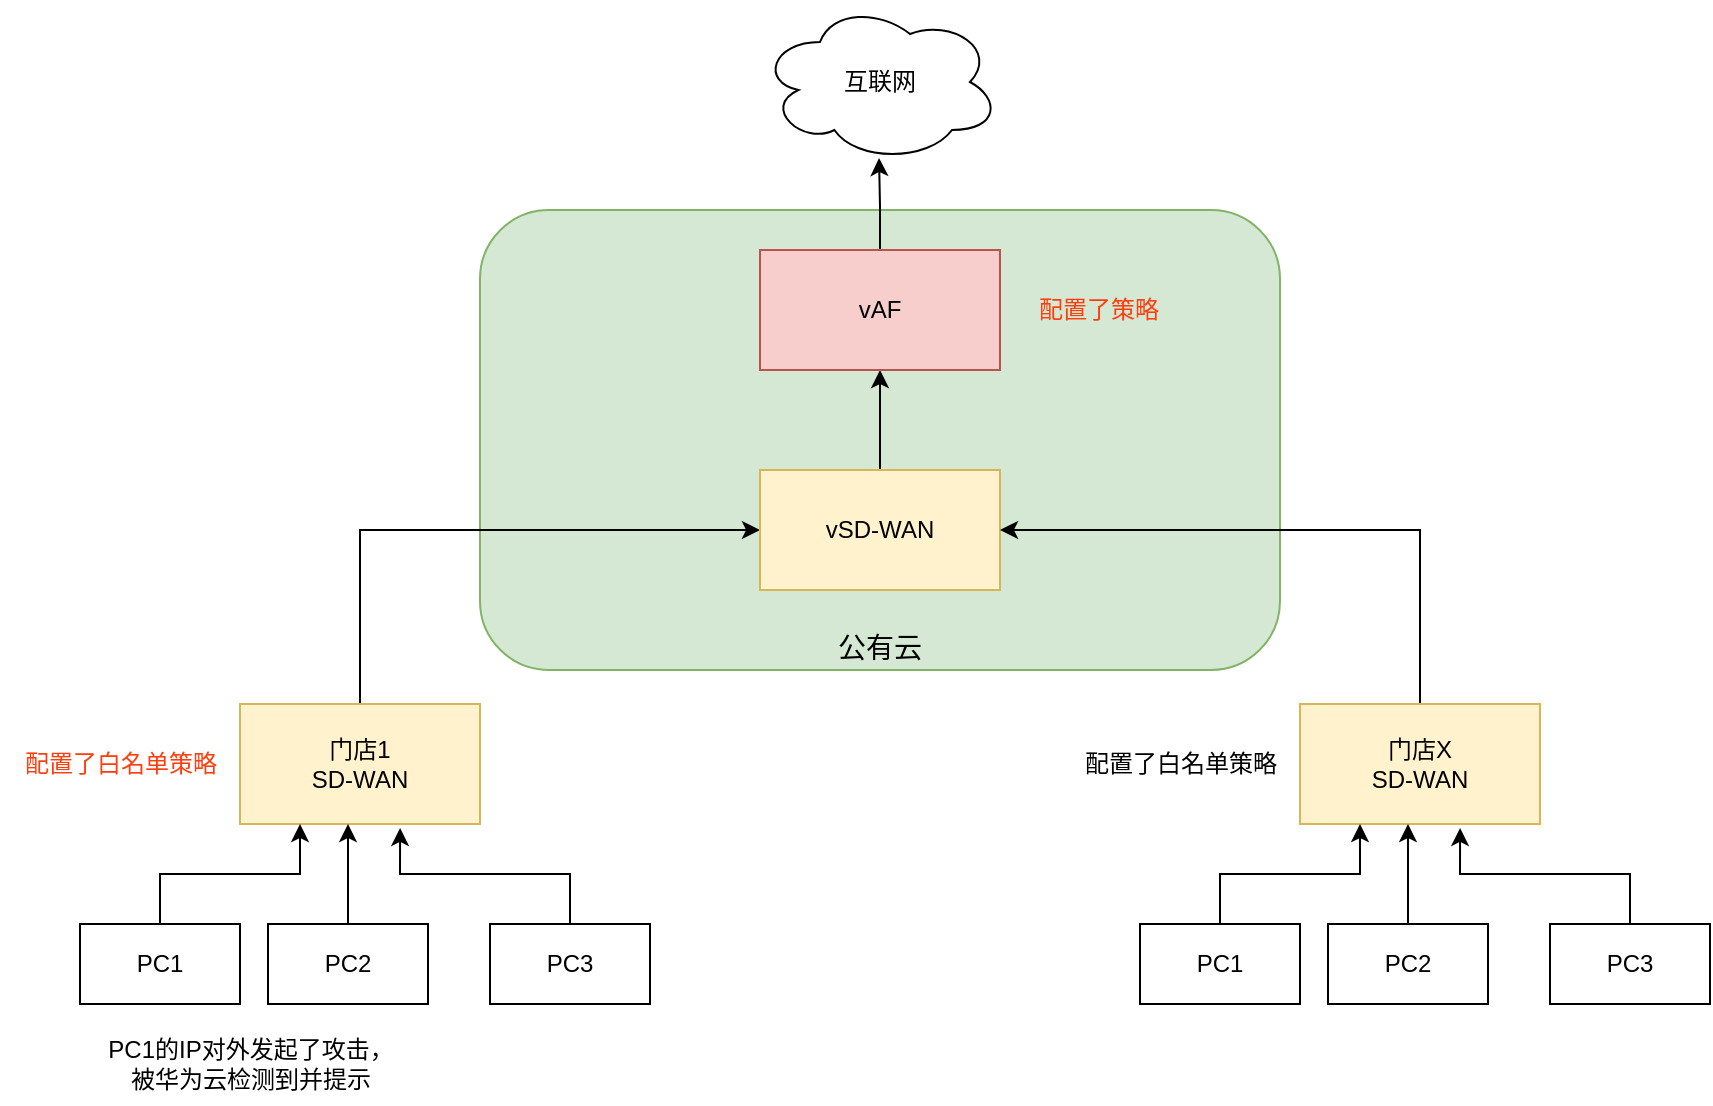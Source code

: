 <mxfile version="21.7.5" type="github">
  <diagram name="第 1 页" id="dxcAa4W-SWLmKXKb0Hz-">
    <mxGraphModel dx="1781" dy="1717" grid="1" gridSize="10" guides="1" tooltips="1" connect="1" arrows="1" fold="1" page="1" pageScale="1" pageWidth="827" pageHeight="1169" math="0" shadow="0">
      <root>
        <mxCell id="0" />
        <mxCell id="1" parent="0" />
        <mxCell id="29SdABc7wkxVLyjIRv6X-17" value="&lt;font style=&quot;font-size: 14px;&quot;&gt;公有云&lt;/font&gt;" style="rounded=1;whiteSpace=wrap;html=1;verticalAlign=bottom;fillColor=#d5e8d4;strokeColor=#82b366;" vertex="1" parent="1">
          <mxGeometry x="-570" y="-1036" width="400" height="230" as="geometry" />
        </mxCell>
        <mxCell id="29SdABc7wkxVLyjIRv6X-15" style="edgeStyle=orthogonalEdgeStyle;rounded=0;orthogonalLoop=1;jettySize=auto;html=1;exitX=0.5;exitY=0;exitDx=0;exitDy=0;entryX=0;entryY=0.5;entryDx=0;entryDy=0;" edge="1" parent="1" source="29SdABc7wkxVLyjIRv6X-1" target="29SdABc7wkxVLyjIRv6X-13">
          <mxGeometry relative="1" as="geometry" />
        </mxCell>
        <mxCell id="29SdABc7wkxVLyjIRv6X-1" value="门店1&lt;br&gt;SD-WAN" style="rounded=0;whiteSpace=wrap;html=1;fillColor=#fff2cc;strokeColor=#d6b656;" vertex="1" parent="1">
          <mxGeometry x="-690" y="-789" width="120" height="60" as="geometry" />
        </mxCell>
        <mxCell id="29SdABc7wkxVLyjIRv6X-8" style="edgeStyle=orthogonalEdgeStyle;rounded=0;orthogonalLoop=1;jettySize=auto;html=1;exitX=0.5;exitY=0;exitDx=0;exitDy=0;entryX=0.25;entryY=1;entryDx=0;entryDy=0;" edge="1" parent="1" source="29SdABc7wkxVLyjIRv6X-2" target="29SdABc7wkxVLyjIRv6X-1">
          <mxGeometry relative="1" as="geometry" />
        </mxCell>
        <mxCell id="29SdABc7wkxVLyjIRv6X-2" value="PC1" style="rounded=0;whiteSpace=wrap;html=1;" vertex="1" parent="1">
          <mxGeometry x="-770" y="-679" width="80" height="40" as="geometry" />
        </mxCell>
        <mxCell id="29SdABc7wkxVLyjIRv6X-7" style="edgeStyle=orthogonalEdgeStyle;rounded=0;orthogonalLoop=1;jettySize=auto;html=1;exitX=0.5;exitY=0;exitDx=0;exitDy=0;entryX=0.45;entryY=1;entryDx=0;entryDy=0;entryPerimeter=0;" edge="1" parent="1" source="29SdABc7wkxVLyjIRv6X-3" target="29SdABc7wkxVLyjIRv6X-1">
          <mxGeometry relative="1" as="geometry" />
        </mxCell>
        <mxCell id="29SdABc7wkxVLyjIRv6X-3" value="PC2" style="rounded=0;whiteSpace=wrap;html=1;" vertex="1" parent="1">
          <mxGeometry x="-676" y="-679" width="80" height="40" as="geometry" />
        </mxCell>
        <mxCell id="29SdABc7wkxVLyjIRv6X-9" style="edgeStyle=orthogonalEdgeStyle;rounded=0;orthogonalLoop=1;jettySize=auto;html=1;exitX=0.5;exitY=0;exitDx=0;exitDy=0;entryX=0.667;entryY=1.033;entryDx=0;entryDy=0;entryPerimeter=0;" edge="1" parent="1" source="29SdABc7wkxVLyjIRv6X-4" target="29SdABc7wkxVLyjIRv6X-1">
          <mxGeometry relative="1" as="geometry" />
        </mxCell>
        <mxCell id="29SdABc7wkxVLyjIRv6X-4" value="PC3" style="rounded=0;whiteSpace=wrap;html=1;" vertex="1" parent="1">
          <mxGeometry x="-565" y="-679" width="80" height="40" as="geometry" />
        </mxCell>
        <mxCell id="29SdABc7wkxVLyjIRv6X-29" style="edgeStyle=orthogonalEdgeStyle;rounded=0;orthogonalLoop=1;jettySize=auto;html=1;exitX=0.5;exitY=0;exitDx=0;exitDy=0;" edge="1" parent="1" source="29SdABc7wkxVLyjIRv6X-13" target="29SdABc7wkxVLyjIRv6X-14">
          <mxGeometry relative="1" as="geometry" />
        </mxCell>
        <mxCell id="29SdABc7wkxVLyjIRv6X-13" value="vSD-WAN" style="rounded=0;whiteSpace=wrap;html=1;fillColor=#fff2cc;strokeColor=#d6b656;" vertex="1" parent="1">
          <mxGeometry x="-430" y="-906" width="120" height="60" as="geometry" />
        </mxCell>
        <mxCell id="29SdABc7wkxVLyjIRv6X-31" style="edgeStyle=orthogonalEdgeStyle;rounded=0;orthogonalLoop=1;jettySize=auto;html=1;exitX=0.5;exitY=0;exitDx=0;exitDy=0;entryX=0.496;entryY=0.975;entryDx=0;entryDy=0;entryPerimeter=0;" edge="1" parent="1" source="29SdABc7wkxVLyjIRv6X-14" target="29SdABc7wkxVLyjIRv6X-30">
          <mxGeometry relative="1" as="geometry" />
        </mxCell>
        <mxCell id="29SdABc7wkxVLyjIRv6X-14" value="vAF" style="rounded=0;whiteSpace=wrap;html=1;fillColor=#f8cecc;strokeColor=#b85450;" vertex="1" parent="1">
          <mxGeometry x="-430" y="-1016" width="120" height="60" as="geometry" />
        </mxCell>
        <mxCell id="29SdABc7wkxVLyjIRv6X-28" style="edgeStyle=orthogonalEdgeStyle;rounded=0;orthogonalLoop=1;jettySize=auto;html=1;exitX=0.5;exitY=0;exitDx=0;exitDy=0;entryX=1;entryY=0.5;entryDx=0;entryDy=0;" edge="1" parent="1" source="29SdABc7wkxVLyjIRv6X-19" target="29SdABc7wkxVLyjIRv6X-13">
          <mxGeometry relative="1" as="geometry" />
        </mxCell>
        <mxCell id="29SdABc7wkxVLyjIRv6X-19" value="门店X&lt;br&gt;SD-WAN" style="rounded=0;whiteSpace=wrap;html=1;fillColor=#fff2cc;strokeColor=#d6b656;" vertex="1" parent="1">
          <mxGeometry x="-160" y="-789" width="120" height="60" as="geometry" />
        </mxCell>
        <mxCell id="29SdABc7wkxVLyjIRv6X-20" style="edgeStyle=orthogonalEdgeStyle;rounded=0;orthogonalLoop=1;jettySize=auto;html=1;exitX=0.5;exitY=0;exitDx=0;exitDy=0;entryX=0.25;entryY=1;entryDx=0;entryDy=0;" edge="1" parent="1" source="29SdABc7wkxVLyjIRv6X-21" target="29SdABc7wkxVLyjIRv6X-19">
          <mxGeometry relative="1" as="geometry" />
        </mxCell>
        <mxCell id="29SdABc7wkxVLyjIRv6X-21" value="PC1" style="rounded=0;whiteSpace=wrap;html=1;" vertex="1" parent="1">
          <mxGeometry x="-240" y="-679" width="80" height="40" as="geometry" />
        </mxCell>
        <mxCell id="29SdABc7wkxVLyjIRv6X-22" style="edgeStyle=orthogonalEdgeStyle;rounded=0;orthogonalLoop=1;jettySize=auto;html=1;exitX=0.5;exitY=0;exitDx=0;exitDy=0;entryX=0.45;entryY=1;entryDx=0;entryDy=0;entryPerimeter=0;" edge="1" parent="1" source="29SdABc7wkxVLyjIRv6X-23" target="29SdABc7wkxVLyjIRv6X-19">
          <mxGeometry relative="1" as="geometry" />
        </mxCell>
        <mxCell id="29SdABc7wkxVLyjIRv6X-23" value="PC2" style="rounded=0;whiteSpace=wrap;html=1;" vertex="1" parent="1">
          <mxGeometry x="-146" y="-679" width="80" height="40" as="geometry" />
        </mxCell>
        <mxCell id="29SdABc7wkxVLyjIRv6X-24" style="edgeStyle=orthogonalEdgeStyle;rounded=0;orthogonalLoop=1;jettySize=auto;html=1;exitX=0.5;exitY=0;exitDx=0;exitDy=0;entryX=0.667;entryY=1.033;entryDx=0;entryDy=0;entryPerimeter=0;" edge="1" parent="1" source="29SdABc7wkxVLyjIRv6X-25" target="29SdABc7wkxVLyjIRv6X-19">
          <mxGeometry relative="1" as="geometry" />
        </mxCell>
        <mxCell id="29SdABc7wkxVLyjIRv6X-25" value="PC3" style="rounded=0;whiteSpace=wrap;html=1;" vertex="1" parent="1">
          <mxGeometry x="-35" y="-679" width="80" height="40" as="geometry" />
        </mxCell>
        <mxCell id="29SdABc7wkxVLyjIRv6X-26" value="配置了白名单策略" style="text;html=1;align=center;verticalAlign=middle;resizable=0;points=[];autosize=1;strokeColor=none;fillColor=none;" vertex="1" parent="1">
          <mxGeometry x="-280" y="-774" width="120" height="30" as="geometry" />
        </mxCell>
        <mxCell id="29SdABc7wkxVLyjIRv6X-30" value="互联网" style="ellipse;shape=cloud;whiteSpace=wrap;html=1;" vertex="1" parent="1">
          <mxGeometry x="-430" y="-1140" width="120" height="80" as="geometry" />
        </mxCell>
        <mxCell id="29SdABc7wkxVLyjIRv6X-32" value="配置了策略" style="text;html=1;align=center;verticalAlign=middle;resizable=0;points=[];autosize=1;strokeColor=none;fillColor=none;fontColor=#FF3D0D;" vertex="1" parent="1">
          <mxGeometry x="-301" y="-1001" width="80" height="30" as="geometry" />
        </mxCell>
        <mxCell id="29SdABc7wkxVLyjIRv6X-33" value="PC1的IP对外发起了攻击，&lt;br&gt;被华为云检测到并提示" style="text;html=1;align=center;verticalAlign=middle;resizable=0;points=[];autosize=1;" vertex="1" parent="1">
          <mxGeometry x="-770" y="-629" width="170" height="40" as="geometry" />
        </mxCell>
        <mxCell id="29SdABc7wkxVLyjIRv6X-34" value="配置了白名单策略" style="text;html=1;align=center;verticalAlign=middle;resizable=0;points=[];autosize=1;strokeColor=none;fillColor=none;fontColor=#FF3D0D;" vertex="1" parent="1">
          <mxGeometry x="-810" y="-774" width="120" height="30" as="geometry" />
        </mxCell>
      </root>
    </mxGraphModel>
  </diagram>
</mxfile>
